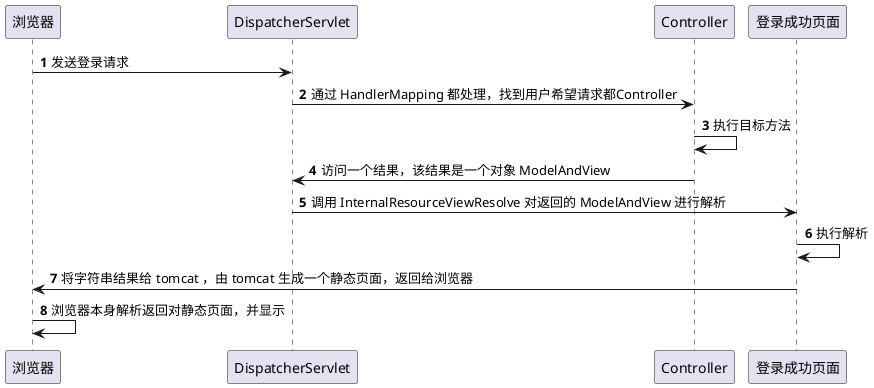 @startuml
autonumber
浏览器 -> DispatcherServlet: 发送登录请求
DispatcherServlet -> Controller: 通过 HandlerMapping 都处理，找到用户希望请求都Controller
Controller -> Controller: 执行目标方法
Controller -> DispatcherServlet: 访问一个结果，该结果是一个对象 ModelAndView
DispatcherServlet -> 登录成功页面: 调用 InternalResourceViewResolve 对返回的 ModelAndView 进行解析
登录成功页面 -> 登录成功页面: 执行解析
登录成功页面 -> 浏览器: 将字符串结果给 tomcat ，由 tomcat 生成一个静态页面，返回给浏览器
浏览器 -> 浏览器: 浏览器本身解析返回对静态页面，并显示

@enduml
